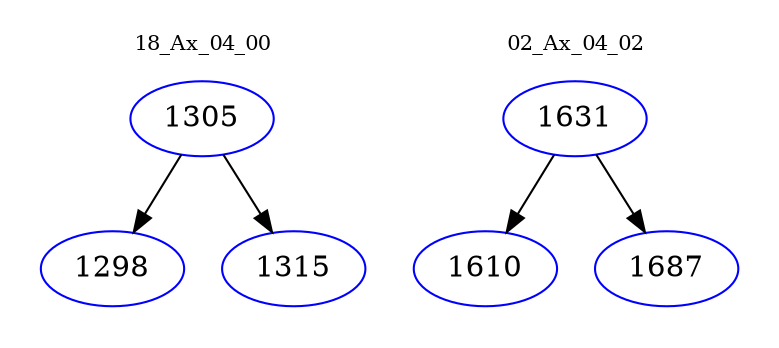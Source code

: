 digraph{
subgraph cluster_0 {
color = white
label = "18_Ax_04_00";
fontsize=10;
T0_1305 [label="1305", color="blue"]
T0_1305 -> T0_1298 [color="black"]
T0_1298 [label="1298", color="blue"]
T0_1305 -> T0_1315 [color="black"]
T0_1315 [label="1315", color="blue"]
}
subgraph cluster_1 {
color = white
label = "02_Ax_04_02";
fontsize=10;
T1_1631 [label="1631", color="blue"]
T1_1631 -> T1_1610 [color="black"]
T1_1610 [label="1610", color="blue"]
T1_1631 -> T1_1687 [color="black"]
T1_1687 [label="1687", color="blue"]
}
}
